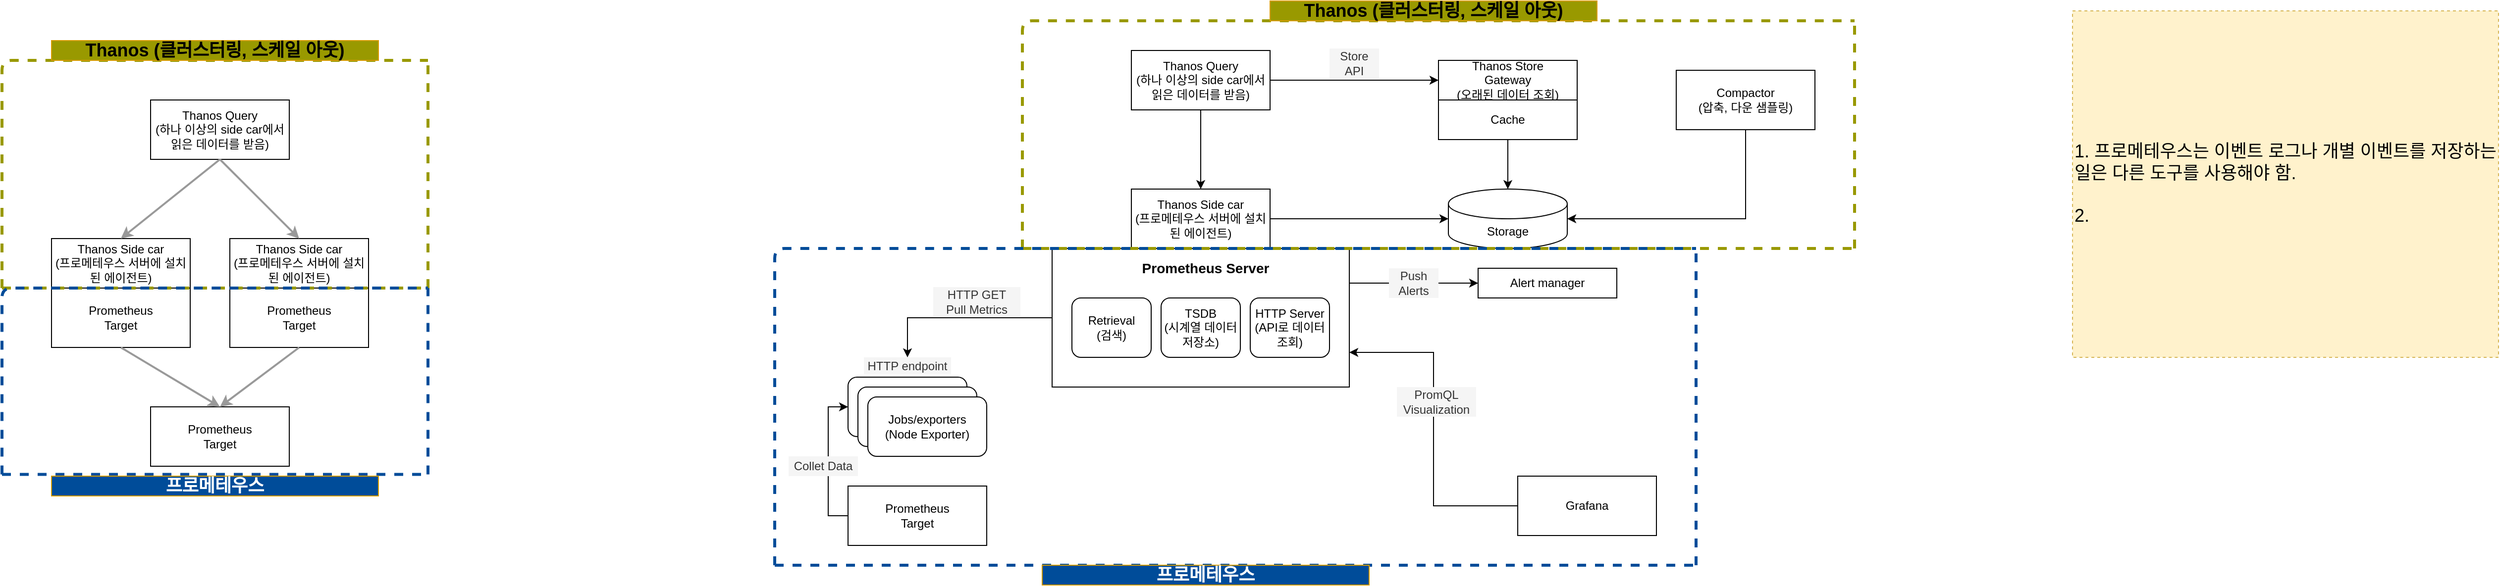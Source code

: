 <mxfile version="14.5.8" type="github">
  <diagram id="D90OiBP_q_Rwkt1dLKAU" name="Page-1">
    <mxGraphModel dx="2169" dy="752" grid="1" gridSize="10" guides="1" tooltips="1" connect="1" arrows="1" fold="1" page="1" pageScale="1" pageWidth="827" pageHeight="1169" math="0" shadow="0">
      <root>
        <mxCell id="0" />
        <mxCell id="1" parent="0" />
        <mxCell id="jMqY7wuhPn0pXN6j_rTk-74" style="edgeStyle=orthogonalEdgeStyle;rounded=0;orthogonalLoop=1;jettySize=auto;html=1;exitX=1;exitY=0.25;exitDx=0;exitDy=0;entryX=0;entryY=0.5;entryDx=0;entryDy=0;" edge="1" parent="1" source="jMqY7wuhPn0pXN6j_rTk-10" target="jMqY7wuhPn0pXN6j_rTk-75">
          <mxGeometry relative="1" as="geometry">
            <mxPoint x="1100" y="495" as="sourcePoint" />
            <mxPoint x="1270" y="495" as="targetPoint" />
            <Array as="points" />
          </mxGeometry>
        </mxCell>
        <mxCell id="jMqY7wuhPn0pXN6j_rTk-7" style="edgeStyle=orthogonalEdgeStyle;rounded=0;orthogonalLoop=1;jettySize=auto;html=1;exitX=0;exitY=0.5;exitDx=0;exitDy=0;entryX=0;entryY=0.5;entryDx=0;entryDy=0;" edge="1" parent="1" source="jMqY7wuhPn0pXN6j_rTk-1" target="jMqY7wuhPn0pXN6j_rTk-2">
          <mxGeometry relative="1" as="geometry" />
        </mxCell>
        <mxCell id="jMqY7wuhPn0pXN6j_rTk-1" value="Prometheus&lt;br&gt;Target" style="rounded=0;whiteSpace=wrap;html=1;" vertex="1" parent="1">
          <mxGeometry x="574" y="700" width="140" height="60" as="geometry" />
        </mxCell>
        <mxCell id="jMqY7wuhPn0pXN6j_rTk-2" value="Jobs/exporters" style="rounded=1;whiteSpace=wrap;html=1;" vertex="1" parent="1">
          <mxGeometry x="574" y="590" width="120" height="60" as="geometry" />
        </mxCell>
        <mxCell id="jMqY7wuhPn0pXN6j_rTk-5" value="Jobs/exporters" style="rounded=1;whiteSpace=wrap;html=1;" vertex="1" parent="1">
          <mxGeometry x="584" y="600" width="120" height="60" as="geometry" />
        </mxCell>
        <mxCell id="jMqY7wuhPn0pXN6j_rTk-6" value="Jobs/exporters&lt;br&gt;(Node Exporter)" style="rounded=1;whiteSpace=wrap;html=1;" vertex="1" parent="1">
          <mxGeometry x="594" y="610" width="120" height="60" as="geometry" />
        </mxCell>
        <mxCell id="jMqY7wuhPn0pXN6j_rTk-8" value="Collet Data" style="text;html=1;align=center;verticalAlign=middle;whiteSpace=wrap;rounded=0;fillColor=#f5f5f5;fontColor=#333333;" vertex="1" parent="1">
          <mxGeometry x="514" y="670" width="70" height="20" as="geometry" />
        </mxCell>
        <mxCell id="jMqY7wuhPn0pXN6j_rTk-20" style="edgeStyle=orthogonalEdgeStyle;rounded=0;orthogonalLoop=1;jettySize=auto;html=1;exitX=0;exitY=0.5;exitDx=0;exitDy=0;entryX=0.5;entryY=0;entryDx=0;entryDy=0;" edge="1" parent="1" source="jMqY7wuhPn0pXN6j_rTk-10" target="jMqY7wuhPn0pXN6j_rTk-35">
          <mxGeometry relative="1" as="geometry" />
        </mxCell>
        <mxCell id="jMqY7wuhPn0pXN6j_rTk-10" value="" style="rounded=0;whiteSpace=wrap;html=1;" vertex="1" parent="1">
          <mxGeometry x="780" y="460" width="300" height="140" as="geometry" />
        </mxCell>
        <mxCell id="jMqY7wuhPn0pXN6j_rTk-11" value="Retrieval&lt;br&gt;(검색)" style="rounded=1;whiteSpace=wrap;html=1;" vertex="1" parent="1">
          <mxGeometry x="800" y="510" width="80" height="60" as="geometry" />
        </mxCell>
        <mxCell id="jMqY7wuhPn0pXN6j_rTk-12" value="TSDB&lt;br&gt;(시계열 데이터 저장소)" style="rounded=1;whiteSpace=wrap;html=1;" vertex="1" parent="1">
          <mxGeometry x="890" y="510" width="80" height="60" as="geometry" />
        </mxCell>
        <mxCell id="jMqY7wuhPn0pXN6j_rTk-13" value="HTTP Server&lt;br&gt;(API로 데이터 조회)" style="rounded=1;whiteSpace=wrap;html=1;" vertex="1" parent="1">
          <mxGeometry x="980" y="510" width="80" height="60" as="geometry" />
        </mxCell>
        <mxCell id="jMqY7wuhPn0pXN6j_rTk-15" value="Prometheus Server" style="text;html=1;strokeColor=none;fillColor=none;align=center;verticalAlign=middle;whiteSpace=wrap;rounded=0;fontStyle=1;fontSize=14;" vertex="1" parent="1">
          <mxGeometry x="860" y="470" width="150" height="20" as="geometry" />
        </mxCell>
        <mxCell id="jMqY7wuhPn0pXN6j_rTk-18" style="edgeStyle=orthogonalEdgeStyle;rounded=0;orthogonalLoop=1;jettySize=auto;html=1;exitX=0;exitY=0.5;exitDx=0;exitDy=0;entryX=1;entryY=0.75;entryDx=0;entryDy=0;" edge="1" parent="1" source="jMqY7wuhPn0pXN6j_rTk-17" target="jMqY7wuhPn0pXN6j_rTk-10">
          <mxGeometry relative="1" as="geometry" />
        </mxCell>
        <mxCell id="jMqY7wuhPn0pXN6j_rTk-31" style="edgeStyle=orthogonalEdgeStyle;rounded=0;orthogonalLoop=1;jettySize=auto;html=1;exitX=1;exitY=0.5;exitDx=0;exitDy=0;entryX=0;entryY=0.5;entryDx=0;entryDy=0;entryPerimeter=0;" edge="1" parent="1" source="jMqY7wuhPn0pXN6j_rTk-21" target="jMqY7wuhPn0pXN6j_rTk-29">
          <mxGeometry relative="1" as="geometry" />
        </mxCell>
        <mxCell id="jMqY7wuhPn0pXN6j_rTk-21" value="Thanos Side car&lt;br&gt;(프로메테우스 서버에 설치된 에이전트)" style="rounded=0;whiteSpace=wrap;html=1;" vertex="1" parent="1">
          <mxGeometry x="860" y="400" width="140" height="60" as="geometry" />
        </mxCell>
        <mxCell id="jMqY7wuhPn0pXN6j_rTk-23" style="edgeStyle=orthogonalEdgeStyle;rounded=0;orthogonalLoop=1;jettySize=auto;html=1;exitX=0.5;exitY=1;exitDx=0;exitDy=0;" edge="1" parent="1" source="jMqY7wuhPn0pXN6j_rTk-22" target="jMqY7wuhPn0pXN6j_rTk-21">
          <mxGeometry relative="1" as="geometry" />
        </mxCell>
        <mxCell id="jMqY7wuhPn0pXN6j_rTk-27" style="edgeStyle=orthogonalEdgeStyle;rounded=0;orthogonalLoop=1;jettySize=auto;html=1;exitX=1;exitY=0.5;exitDx=0;exitDy=0;" edge="1" parent="1" source="jMqY7wuhPn0pXN6j_rTk-22" target="jMqY7wuhPn0pXN6j_rTk-24">
          <mxGeometry relative="1" as="geometry">
            <mxPoint x="1070" y="330" as="targetPoint" />
          </mxGeometry>
        </mxCell>
        <mxCell id="jMqY7wuhPn0pXN6j_rTk-22" value="Thanos Query&lt;br&gt;(하나 이상의 side car에서 읽은 데이터를 받음)" style="rounded=0;whiteSpace=wrap;html=1;" vertex="1" parent="1">
          <mxGeometry x="860" y="260" width="140" height="60" as="geometry" />
        </mxCell>
        <mxCell id="jMqY7wuhPn0pXN6j_rTk-24" value="Thanos Store&lt;br&gt;Gateway&lt;br&gt;(오래된 데이터 조회)" style="rounded=0;whiteSpace=wrap;html=1;" vertex="1" parent="1">
          <mxGeometry x="1170" y="270" width="140" height="40" as="geometry" />
        </mxCell>
        <mxCell id="jMqY7wuhPn0pXN6j_rTk-30" style="edgeStyle=orthogonalEdgeStyle;rounded=0;orthogonalLoop=1;jettySize=auto;html=1;exitX=0.5;exitY=1;exitDx=0;exitDy=0;" edge="1" parent="1" source="jMqY7wuhPn0pXN6j_rTk-26" target="jMqY7wuhPn0pXN6j_rTk-29">
          <mxGeometry relative="1" as="geometry" />
        </mxCell>
        <mxCell id="jMqY7wuhPn0pXN6j_rTk-26" value="Cache" style="rounded=0;whiteSpace=wrap;html=1;" vertex="1" parent="1">
          <mxGeometry x="1170" y="310" width="140" height="40" as="geometry" />
        </mxCell>
        <mxCell id="jMqY7wuhPn0pXN6j_rTk-29" value="Storage" style="shape=cylinder3;whiteSpace=wrap;html=1;boundedLbl=1;backgroundOutline=1;size=15;" vertex="1" parent="1">
          <mxGeometry x="1180" y="400" width="120" height="60" as="geometry" />
        </mxCell>
        <mxCell id="jMqY7wuhPn0pXN6j_rTk-33" style="edgeStyle=orthogonalEdgeStyle;rounded=0;orthogonalLoop=1;jettySize=auto;html=1;exitX=0.5;exitY=1;exitDx=0;exitDy=0;entryX=1;entryY=0.5;entryDx=0;entryDy=0;entryPerimeter=0;" edge="1" parent="1" source="jMqY7wuhPn0pXN6j_rTk-32" target="jMqY7wuhPn0pXN6j_rTk-29">
          <mxGeometry relative="1" as="geometry" />
        </mxCell>
        <mxCell id="jMqY7wuhPn0pXN6j_rTk-32" value="Compactor&lt;br&gt;(압축, 다운 샘플링)" style="rounded=0;whiteSpace=wrap;html=1;" vertex="1" parent="1">
          <mxGeometry x="1410" y="280" width="140" height="60" as="geometry" />
        </mxCell>
        <mxCell id="jMqY7wuhPn0pXN6j_rTk-35" value="HTTP endpoint" style="text;html=1;align=center;verticalAlign=middle;whiteSpace=wrap;rounded=0;fillColor=#f5f5f5;fontColor=#333333;" vertex="1" parent="1">
          <mxGeometry x="590" y="570" width="88" height="17" as="geometry" />
        </mxCell>
        <mxCell id="jMqY7wuhPn0pXN6j_rTk-38" value="HTTP GET&lt;br&gt;Pull Metrics" style="text;html=1;align=center;verticalAlign=middle;whiteSpace=wrap;rounded=0;fillColor=#f5f5f5;fontColor=#333333;" vertex="1" parent="1">
          <mxGeometry x="660" y="499" width="88" height="30" as="geometry" />
        </mxCell>
        <mxCell id="jMqY7wuhPn0pXN6j_rTk-44" value="" style="group;" vertex="1" connectable="0" parent="1">
          <mxGeometry x="750" y="230" width="840" height="230" as="geometry" />
        </mxCell>
        <mxCell id="jMqY7wuhPn0pXN6j_rTk-41" value="" style="endArrow=none;dashed=1;html=1;strokeWidth=3;fontSize=14;strokeColor=#999900;" edge="1" parent="jMqY7wuhPn0pXN6j_rTk-44">
          <mxGeometry width="50" height="50" relative="1" as="geometry">
            <mxPoint y="230" as="sourcePoint" />
            <mxPoint x="840" as="targetPoint" />
            <Array as="points">
              <mxPoint />
            </Array>
          </mxGeometry>
        </mxCell>
        <mxCell id="jMqY7wuhPn0pXN6j_rTk-42" value="" style="endArrow=none;dashed=1;html=1;strokeWidth=3;fontSize=14;strokeColor=#999900;" edge="1" parent="jMqY7wuhPn0pXN6j_rTk-44">
          <mxGeometry width="50" height="50" relative="1" as="geometry">
            <mxPoint y="230" as="sourcePoint" />
            <mxPoint x="840" y="230" as="targetPoint" />
          </mxGeometry>
        </mxCell>
        <mxCell id="jMqY7wuhPn0pXN6j_rTk-43" value="" style="endArrow=none;dashed=1;html=1;strokeWidth=3;fontSize=14;strokeColor=#999900;" edge="1" parent="jMqY7wuhPn0pXN6j_rTk-44">
          <mxGeometry width="50" height="50" relative="1" as="geometry">
            <mxPoint x="840" y="230" as="sourcePoint" />
            <mxPoint x="840" as="targetPoint" />
          </mxGeometry>
        </mxCell>
        <mxCell id="jMqY7wuhPn0pXN6j_rTk-77" value="Store&lt;br&gt;API" style="text;html=1;align=center;verticalAlign=middle;whiteSpace=wrap;rounded=0;fillColor=#f5f5f5;fontColor=#333333;" vertex="1" parent="jMqY7wuhPn0pXN6j_rTk-44">
          <mxGeometry x="310" y="28" width="50" height="30" as="geometry" />
        </mxCell>
        <mxCell id="jMqY7wuhPn0pXN6j_rTk-45" value="&lt;font style=&quot;font-size: 18px&quot;&gt;Thanos (클러스터링, 스케일 아웃)&lt;/font&gt;" style="text;html=1;align=center;verticalAlign=middle;whiteSpace=wrap;rounded=0;fontStyle=1;fontSize=14;strokeColor=#d79b00;fillColor=#999900;" vertex="1" parent="1">
          <mxGeometry x="1000" y="210" width="330" height="20" as="geometry" />
        </mxCell>
        <mxCell id="jMqY7wuhPn0pXN6j_rTk-46" value="" style="group;" vertex="1" connectable="0" parent="1">
          <mxGeometry x="500" y="460" width="930" height="340" as="geometry" />
        </mxCell>
        <mxCell id="jMqY7wuhPn0pXN6j_rTk-47" value="" style="endArrow=none;dashed=1;html=1;strokeWidth=3;fontSize=14;strokeColor=#004C99;" edge="1" parent="jMqY7wuhPn0pXN6j_rTk-46">
          <mxGeometry width="50" height="50" relative="1" as="geometry">
            <mxPoint y="320" as="sourcePoint" />
            <mxPoint x="930" as="targetPoint" />
            <Array as="points">
              <mxPoint />
            </Array>
          </mxGeometry>
        </mxCell>
        <mxCell id="jMqY7wuhPn0pXN6j_rTk-48" value="" style="endArrow=none;dashed=1;html=1;strokeWidth=3;fontSize=14;strokeColor=#004C99;" edge="1" parent="jMqY7wuhPn0pXN6j_rTk-46">
          <mxGeometry width="50" height="50" relative="1" as="geometry">
            <mxPoint y="320" as="sourcePoint" />
            <mxPoint x="930" y="320" as="targetPoint" />
          </mxGeometry>
        </mxCell>
        <mxCell id="jMqY7wuhPn0pXN6j_rTk-49" value="" style="endArrow=none;dashed=1;html=1;strokeWidth=3;fontSize=14;strokeColor=#004C99;" edge="1" parent="jMqY7wuhPn0pXN6j_rTk-46">
          <mxGeometry width="50" height="50" relative="1" as="geometry">
            <mxPoint x="930" y="320" as="sourcePoint" />
            <mxPoint x="930" as="targetPoint" />
          </mxGeometry>
        </mxCell>
        <mxCell id="jMqY7wuhPn0pXN6j_rTk-50" value="&lt;font style=&quot;font-size: 18px&quot;&gt;프로메테우스&lt;/font&gt;" style="text;html=1;align=center;verticalAlign=middle;whiteSpace=wrap;rounded=0;fontStyle=1;fontSize=14;strokeColor=#d79b00;fillColor=#004C99;fontColor=#FFFFFF;" vertex="1" parent="jMqY7wuhPn0pXN6j_rTk-46">
          <mxGeometry x="270" y="320" width="330" height="20" as="geometry" />
        </mxCell>
        <mxCell id="jMqY7wuhPn0pXN6j_rTk-17" value="Grafana" style="rounded=0;whiteSpace=wrap;html=1;" vertex="1" parent="jMqY7wuhPn0pXN6j_rTk-46">
          <mxGeometry x="750" y="230" width="140" height="60" as="geometry" />
        </mxCell>
        <mxCell id="jMqY7wuhPn0pXN6j_rTk-19" value="PromQL&lt;br&gt;Visualization" style="text;html=1;align=center;verticalAlign=middle;whiteSpace=wrap;rounded=0;fillColor=#f5f5f5;fontColor=#333333;" vertex="1" parent="jMqY7wuhPn0pXN6j_rTk-46">
          <mxGeometry x="628" y="140" width="80" height="30" as="geometry" />
        </mxCell>
        <mxCell id="jMqY7wuhPn0pXN6j_rTk-75" value="Alert manager" style="rounded=0;whiteSpace=wrap;html=1;" vertex="1" parent="jMqY7wuhPn0pXN6j_rTk-46">
          <mxGeometry x="710" y="20" width="140" height="30" as="geometry" />
        </mxCell>
        <mxCell id="jMqY7wuhPn0pXN6j_rTk-76" value="Push&lt;br&gt;Alerts" style="text;html=1;align=center;verticalAlign=middle;whiteSpace=wrap;rounded=0;fillColor=#f5f5f5;fontColor=#333333;" vertex="1" parent="jMqY7wuhPn0pXN6j_rTk-46">
          <mxGeometry x="620" y="20" width="50" height="30" as="geometry" />
        </mxCell>
        <mxCell id="jMqY7wuhPn0pXN6j_rTk-52" value="Prometheus&lt;br&gt;Target" style="rounded=0;whiteSpace=wrap;html=1;" vertex="1" parent="1">
          <mxGeometry x="-130" y="620" width="140" height="60" as="geometry" />
        </mxCell>
        <mxCell id="jMqY7wuhPn0pXN6j_rTk-53" value="Prometheus&lt;br&gt;Target" style="rounded=0;whiteSpace=wrap;html=1;" vertex="1" parent="1">
          <mxGeometry x="-230" y="500" width="140" height="60" as="geometry" />
        </mxCell>
        <mxCell id="jMqY7wuhPn0pXN6j_rTk-54" value="Prometheus&lt;br&gt;Target" style="rounded=0;whiteSpace=wrap;html=1;" vertex="1" parent="1">
          <mxGeometry x="-50" y="500" width="140" height="60" as="geometry" />
        </mxCell>
        <mxCell id="jMqY7wuhPn0pXN6j_rTk-55" value="Thanos Side car&lt;br&gt;(프로메테우스 서버에 설치된 에이전트)" style="rounded=0;whiteSpace=wrap;html=1;" vertex="1" parent="1">
          <mxGeometry x="-230" y="450" width="140" height="50" as="geometry" />
        </mxCell>
        <mxCell id="jMqY7wuhPn0pXN6j_rTk-56" value="Thanos Side car&lt;br&gt;(프로메테우스 서버에 설치된 에이전트)" style="rounded=0;whiteSpace=wrap;html=1;" vertex="1" parent="1">
          <mxGeometry x="-50" y="450" width="140" height="50" as="geometry" />
        </mxCell>
        <mxCell id="jMqY7wuhPn0pXN6j_rTk-57" value="Thanos Query&lt;br&gt;(하나 이상의 side car에서 읽은 데이터를 받음)" style="rounded=0;whiteSpace=wrap;html=1;" vertex="1" parent="1">
          <mxGeometry x="-130" y="310" width="140" height="60" as="geometry" />
        </mxCell>
        <mxCell id="jMqY7wuhPn0pXN6j_rTk-58" value="" style="endArrow=classic;html=1;strokeWidth=2;fontSize=14;fontColor=#FFFFFF;entryX=0.5;entryY=0;entryDx=0;entryDy=0;exitX=0.5;exitY=1;exitDx=0;exitDy=0;strokeColor=#999999;" edge="1" parent="1" source="jMqY7wuhPn0pXN6j_rTk-57" target="jMqY7wuhPn0pXN6j_rTk-55">
          <mxGeometry width="50" height="50" relative="1" as="geometry">
            <mxPoint x="110" y="440" as="sourcePoint" />
            <mxPoint x="160" y="390" as="targetPoint" />
          </mxGeometry>
        </mxCell>
        <mxCell id="jMqY7wuhPn0pXN6j_rTk-59" value="" style="endArrow=classic;html=1;strokeWidth=2;fontSize=14;fontColor=#FFFFFF;entryX=0.5;entryY=0;entryDx=0;entryDy=0;strokeColor=#999999;" edge="1" parent="1" target="jMqY7wuhPn0pXN6j_rTk-56">
          <mxGeometry width="50" height="50" relative="1" as="geometry">
            <mxPoint x="-60" y="370" as="sourcePoint" />
            <mxPoint x="-150" y="460" as="targetPoint" />
          </mxGeometry>
        </mxCell>
        <mxCell id="jMqY7wuhPn0pXN6j_rTk-60" value="" style="endArrow=classic;html=1;strokeWidth=2;fontSize=14;fontColor=#FFFFFF;entryX=0.5;entryY=0;entryDx=0;entryDy=0;strokeColor=#999999;exitX=0.5;exitY=1;exitDx=0;exitDy=0;" edge="1" parent="1" source="jMqY7wuhPn0pXN6j_rTk-53" target="jMqY7wuhPn0pXN6j_rTk-52">
          <mxGeometry width="50" height="50" relative="1" as="geometry">
            <mxPoint x="-190" y="640" as="sourcePoint" />
            <mxPoint x="-400" y="750" as="targetPoint" />
          </mxGeometry>
        </mxCell>
        <mxCell id="jMqY7wuhPn0pXN6j_rTk-61" value="" style="endArrow=classic;html=1;strokeWidth=2;fontSize=14;fontColor=#FFFFFF;entryX=0.5;entryY=0;entryDx=0;entryDy=0;strokeColor=#999999;exitX=0.5;exitY=1;exitDx=0;exitDy=0;" edge="1" parent="1" source="jMqY7wuhPn0pXN6j_rTk-54" target="jMqY7wuhPn0pXN6j_rTk-52">
          <mxGeometry width="50" height="50" relative="1" as="geometry">
            <mxPoint x="-150" y="570" as="sourcePoint" />
            <mxPoint x="-50" y="630" as="targetPoint" />
          </mxGeometry>
        </mxCell>
        <mxCell id="jMqY7wuhPn0pXN6j_rTk-62" value="" style="group;" vertex="1" connectable="0" parent="1">
          <mxGeometry x="-280" y="270" width="430" height="230" as="geometry" />
        </mxCell>
        <mxCell id="jMqY7wuhPn0pXN6j_rTk-63" value="" style="endArrow=none;dashed=1;html=1;strokeWidth=3;fontSize=14;strokeColor=#999900;" edge="1" parent="jMqY7wuhPn0pXN6j_rTk-62">
          <mxGeometry width="50" height="50" relative="1" as="geometry">
            <mxPoint y="230" as="sourcePoint" />
            <mxPoint x="430.0" as="targetPoint" />
            <Array as="points">
              <mxPoint />
            </Array>
          </mxGeometry>
        </mxCell>
        <mxCell id="jMqY7wuhPn0pXN6j_rTk-64" value="" style="endArrow=none;dashed=1;html=1;strokeWidth=3;fontSize=14;strokeColor=#999900;" edge="1" parent="jMqY7wuhPn0pXN6j_rTk-62">
          <mxGeometry width="50" height="50" relative="1" as="geometry">
            <mxPoint y="230" as="sourcePoint" />
            <mxPoint x="430.0" y="230" as="targetPoint" />
          </mxGeometry>
        </mxCell>
        <mxCell id="jMqY7wuhPn0pXN6j_rTk-65" value="" style="endArrow=none;dashed=1;html=1;strokeWidth=3;fontSize=14;strokeColor=#999900;" edge="1" parent="jMqY7wuhPn0pXN6j_rTk-62">
          <mxGeometry width="50" height="50" relative="1" as="geometry">
            <mxPoint x="430.0" y="230" as="sourcePoint" />
            <mxPoint x="430.0" as="targetPoint" />
          </mxGeometry>
        </mxCell>
        <mxCell id="jMqY7wuhPn0pXN6j_rTk-66" value="&lt;font style=&quot;font-size: 18px&quot;&gt;Thanos (클러스터링, 스케일 아웃)&lt;/font&gt;" style="text;html=1;align=center;verticalAlign=middle;whiteSpace=wrap;rounded=0;fontStyle=1;fontSize=14;strokeColor=#d79b00;fillColor=#999900;" vertex="1" parent="1">
          <mxGeometry x="-230" y="250" width="330" height="20" as="geometry" />
        </mxCell>
        <mxCell id="jMqY7wuhPn0pXN6j_rTk-67" value="" style="group;" vertex="1" connectable="0" parent="1">
          <mxGeometry x="-280" y="500" width="430" height="200" as="geometry" />
        </mxCell>
        <mxCell id="jMqY7wuhPn0pXN6j_rTk-68" value="" style="endArrow=none;dashed=1;html=1;strokeWidth=3;fontSize=14;strokeColor=#004C99;" edge="1" parent="jMqY7wuhPn0pXN6j_rTk-67">
          <mxGeometry width="50" height="50" relative="1" as="geometry">
            <mxPoint y="188.235" as="sourcePoint" />
            <mxPoint x="430" as="targetPoint" />
            <Array as="points">
              <mxPoint />
            </Array>
          </mxGeometry>
        </mxCell>
        <mxCell id="jMqY7wuhPn0pXN6j_rTk-69" value="" style="endArrow=none;dashed=1;html=1;strokeWidth=3;fontSize=14;strokeColor=#004C99;" edge="1" parent="jMqY7wuhPn0pXN6j_rTk-67">
          <mxGeometry width="50" height="50" relative="1" as="geometry">
            <mxPoint y="188.235" as="sourcePoint" />
            <mxPoint x="430" y="188.235" as="targetPoint" />
          </mxGeometry>
        </mxCell>
        <mxCell id="jMqY7wuhPn0pXN6j_rTk-70" value="" style="endArrow=none;dashed=1;html=1;strokeWidth=3;fontSize=14;strokeColor=#004C99;" edge="1" parent="jMqY7wuhPn0pXN6j_rTk-67">
          <mxGeometry width="50" height="50" relative="1" as="geometry">
            <mxPoint x="430" y="188.235" as="sourcePoint" />
            <mxPoint x="430" as="targetPoint" />
          </mxGeometry>
        </mxCell>
        <mxCell id="jMqY7wuhPn0pXN6j_rTk-72" value="&lt;font style=&quot;font-size: 18px&quot;&gt;프로메테우스&lt;/font&gt;" style="text;html=1;align=center;verticalAlign=middle;whiteSpace=wrap;rounded=0;fontStyle=1;fontSize=14;strokeColor=#d79b00;fillColor=#004C99;fontColor=#FFFFFF;" vertex="1" parent="1">
          <mxGeometry x="-230" y="690" width="330" height="20" as="geometry" />
        </mxCell>
        <mxCell id="jMqY7wuhPn0pXN6j_rTk-73" value="&lt;font style=&quot;font-size: 18px&quot;&gt;1. 프로메테우스는 이벤트 로그나 개별 이벤트를 저장하는 일은 다른 도구를 사용해야 함.&lt;br&gt;&lt;br&gt;2.&amp;nbsp;&lt;br&gt;&lt;/font&gt;" style="text;html=1;strokeColor=#d6b656;fillColor=#fff2cc;align=left;verticalAlign=middle;whiteSpace=wrap;rounded=0;dashed=1;fontSize=14;" vertex="1" parent="1">
          <mxGeometry x="1810" y="220" width="430" height="350" as="geometry" />
        </mxCell>
      </root>
    </mxGraphModel>
  </diagram>
</mxfile>
